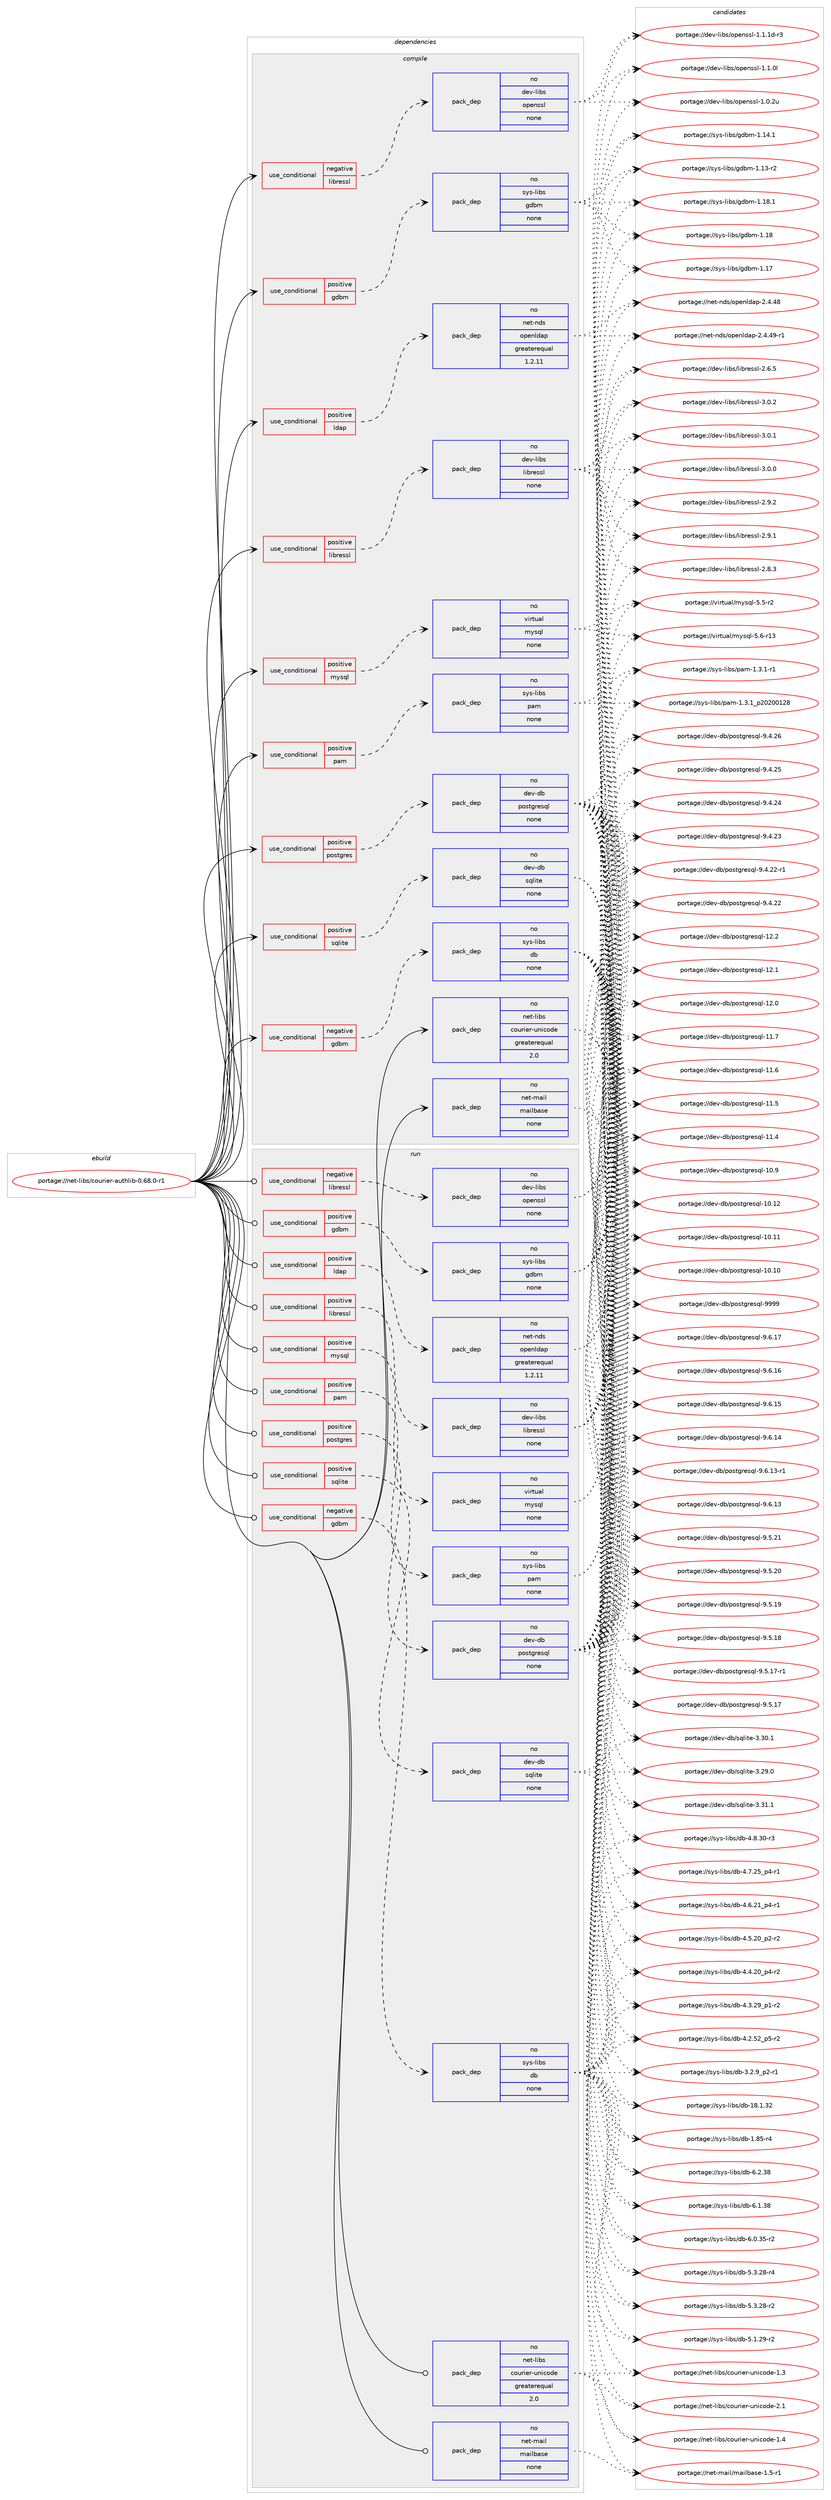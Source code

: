 digraph prolog {

# *************
# Graph options
# *************

newrank=true;
concentrate=true;
compound=true;
graph [rankdir=LR,fontname=Helvetica,fontsize=10,ranksep=1.5];#, ranksep=2.5, nodesep=0.2];
edge  [arrowhead=vee];
node  [fontname=Helvetica,fontsize=10];

# **********
# The ebuild
# **********

subgraph cluster_leftcol {
color=gray;
rank=same;
label=<<i>ebuild</i>>;
id [label="portage://net-libs/courier-authlib-0.68.0-r1", color=red, width=4, href="../net-libs/courier-authlib-0.68.0-r1.svg"];
}

# ****************
# The dependencies
# ****************

subgraph cluster_midcol {
color=gray;
label=<<i>dependencies</i>>;
subgraph cluster_compile {
fillcolor="#eeeeee";
style=filled;
label=<<i>compile</i>>;
subgraph cond11859 {
dependency59655 [label=<<TABLE BORDER="0" CELLBORDER="1" CELLSPACING="0" CELLPADDING="4"><TR><TD ROWSPAN="3" CELLPADDING="10">use_conditional</TD></TR><TR><TD>negative</TD></TR><TR><TD>gdbm</TD></TR></TABLE>>, shape=none, color=red];
subgraph pack46612 {
dependency59656 [label=<<TABLE BORDER="0" CELLBORDER="1" CELLSPACING="0" CELLPADDING="4" WIDTH="220"><TR><TD ROWSPAN="6" CELLPADDING="30">pack_dep</TD></TR><TR><TD WIDTH="110">no</TD></TR><TR><TD>sys-libs</TD></TR><TR><TD>db</TD></TR><TR><TD>none</TD></TR><TR><TD></TD></TR></TABLE>>, shape=none, color=blue];
}
dependency59655:e -> dependency59656:w [weight=20,style="dashed",arrowhead="vee"];
}
id:e -> dependency59655:w [weight=20,style="solid",arrowhead="vee"];
subgraph cond11860 {
dependency59657 [label=<<TABLE BORDER="0" CELLBORDER="1" CELLSPACING="0" CELLPADDING="4"><TR><TD ROWSPAN="3" CELLPADDING="10">use_conditional</TD></TR><TR><TD>negative</TD></TR><TR><TD>libressl</TD></TR></TABLE>>, shape=none, color=red];
subgraph pack46613 {
dependency59658 [label=<<TABLE BORDER="0" CELLBORDER="1" CELLSPACING="0" CELLPADDING="4" WIDTH="220"><TR><TD ROWSPAN="6" CELLPADDING="30">pack_dep</TD></TR><TR><TD WIDTH="110">no</TD></TR><TR><TD>dev-libs</TD></TR><TR><TD>openssl</TD></TR><TR><TD>none</TD></TR><TR><TD></TD></TR></TABLE>>, shape=none, color=blue];
}
dependency59657:e -> dependency59658:w [weight=20,style="dashed",arrowhead="vee"];
}
id:e -> dependency59657:w [weight=20,style="solid",arrowhead="vee"];
subgraph cond11861 {
dependency59659 [label=<<TABLE BORDER="0" CELLBORDER="1" CELLSPACING="0" CELLPADDING="4"><TR><TD ROWSPAN="3" CELLPADDING="10">use_conditional</TD></TR><TR><TD>positive</TD></TR><TR><TD>gdbm</TD></TR></TABLE>>, shape=none, color=red];
subgraph pack46614 {
dependency59660 [label=<<TABLE BORDER="0" CELLBORDER="1" CELLSPACING="0" CELLPADDING="4" WIDTH="220"><TR><TD ROWSPAN="6" CELLPADDING="30">pack_dep</TD></TR><TR><TD WIDTH="110">no</TD></TR><TR><TD>sys-libs</TD></TR><TR><TD>gdbm</TD></TR><TR><TD>none</TD></TR><TR><TD></TD></TR></TABLE>>, shape=none, color=blue];
}
dependency59659:e -> dependency59660:w [weight=20,style="dashed",arrowhead="vee"];
}
id:e -> dependency59659:w [weight=20,style="solid",arrowhead="vee"];
subgraph cond11862 {
dependency59661 [label=<<TABLE BORDER="0" CELLBORDER="1" CELLSPACING="0" CELLPADDING="4"><TR><TD ROWSPAN="3" CELLPADDING="10">use_conditional</TD></TR><TR><TD>positive</TD></TR><TR><TD>ldap</TD></TR></TABLE>>, shape=none, color=red];
subgraph pack46615 {
dependency59662 [label=<<TABLE BORDER="0" CELLBORDER="1" CELLSPACING="0" CELLPADDING="4" WIDTH="220"><TR><TD ROWSPAN="6" CELLPADDING="30">pack_dep</TD></TR><TR><TD WIDTH="110">no</TD></TR><TR><TD>net-nds</TD></TR><TR><TD>openldap</TD></TR><TR><TD>greaterequal</TD></TR><TR><TD>1.2.11</TD></TR></TABLE>>, shape=none, color=blue];
}
dependency59661:e -> dependency59662:w [weight=20,style="dashed",arrowhead="vee"];
}
id:e -> dependency59661:w [weight=20,style="solid",arrowhead="vee"];
subgraph cond11863 {
dependency59663 [label=<<TABLE BORDER="0" CELLBORDER="1" CELLSPACING="0" CELLPADDING="4"><TR><TD ROWSPAN="3" CELLPADDING="10">use_conditional</TD></TR><TR><TD>positive</TD></TR><TR><TD>libressl</TD></TR></TABLE>>, shape=none, color=red];
subgraph pack46616 {
dependency59664 [label=<<TABLE BORDER="0" CELLBORDER="1" CELLSPACING="0" CELLPADDING="4" WIDTH="220"><TR><TD ROWSPAN="6" CELLPADDING="30">pack_dep</TD></TR><TR><TD WIDTH="110">no</TD></TR><TR><TD>dev-libs</TD></TR><TR><TD>libressl</TD></TR><TR><TD>none</TD></TR><TR><TD></TD></TR></TABLE>>, shape=none, color=blue];
}
dependency59663:e -> dependency59664:w [weight=20,style="dashed",arrowhead="vee"];
}
id:e -> dependency59663:w [weight=20,style="solid",arrowhead="vee"];
subgraph cond11864 {
dependency59665 [label=<<TABLE BORDER="0" CELLBORDER="1" CELLSPACING="0" CELLPADDING="4"><TR><TD ROWSPAN="3" CELLPADDING="10">use_conditional</TD></TR><TR><TD>positive</TD></TR><TR><TD>mysql</TD></TR></TABLE>>, shape=none, color=red];
subgraph pack46617 {
dependency59666 [label=<<TABLE BORDER="0" CELLBORDER="1" CELLSPACING="0" CELLPADDING="4" WIDTH="220"><TR><TD ROWSPAN="6" CELLPADDING="30">pack_dep</TD></TR><TR><TD WIDTH="110">no</TD></TR><TR><TD>virtual</TD></TR><TR><TD>mysql</TD></TR><TR><TD>none</TD></TR><TR><TD></TD></TR></TABLE>>, shape=none, color=blue];
}
dependency59665:e -> dependency59666:w [weight=20,style="dashed",arrowhead="vee"];
}
id:e -> dependency59665:w [weight=20,style="solid",arrowhead="vee"];
subgraph cond11865 {
dependency59667 [label=<<TABLE BORDER="0" CELLBORDER="1" CELLSPACING="0" CELLPADDING="4"><TR><TD ROWSPAN="3" CELLPADDING="10">use_conditional</TD></TR><TR><TD>positive</TD></TR><TR><TD>pam</TD></TR></TABLE>>, shape=none, color=red];
subgraph pack46618 {
dependency59668 [label=<<TABLE BORDER="0" CELLBORDER="1" CELLSPACING="0" CELLPADDING="4" WIDTH="220"><TR><TD ROWSPAN="6" CELLPADDING="30">pack_dep</TD></TR><TR><TD WIDTH="110">no</TD></TR><TR><TD>sys-libs</TD></TR><TR><TD>pam</TD></TR><TR><TD>none</TD></TR><TR><TD></TD></TR></TABLE>>, shape=none, color=blue];
}
dependency59667:e -> dependency59668:w [weight=20,style="dashed",arrowhead="vee"];
}
id:e -> dependency59667:w [weight=20,style="solid",arrowhead="vee"];
subgraph cond11866 {
dependency59669 [label=<<TABLE BORDER="0" CELLBORDER="1" CELLSPACING="0" CELLPADDING="4"><TR><TD ROWSPAN="3" CELLPADDING="10">use_conditional</TD></TR><TR><TD>positive</TD></TR><TR><TD>postgres</TD></TR></TABLE>>, shape=none, color=red];
subgraph pack46619 {
dependency59670 [label=<<TABLE BORDER="0" CELLBORDER="1" CELLSPACING="0" CELLPADDING="4" WIDTH="220"><TR><TD ROWSPAN="6" CELLPADDING="30">pack_dep</TD></TR><TR><TD WIDTH="110">no</TD></TR><TR><TD>dev-db</TD></TR><TR><TD>postgresql</TD></TR><TR><TD>none</TD></TR><TR><TD></TD></TR></TABLE>>, shape=none, color=blue];
}
dependency59669:e -> dependency59670:w [weight=20,style="dashed",arrowhead="vee"];
}
id:e -> dependency59669:w [weight=20,style="solid",arrowhead="vee"];
subgraph cond11867 {
dependency59671 [label=<<TABLE BORDER="0" CELLBORDER="1" CELLSPACING="0" CELLPADDING="4"><TR><TD ROWSPAN="3" CELLPADDING="10">use_conditional</TD></TR><TR><TD>positive</TD></TR><TR><TD>sqlite</TD></TR></TABLE>>, shape=none, color=red];
subgraph pack46620 {
dependency59672 [label=<<TABLE BORDER="0" CELLBORDER="1" CELLSPACING="0" CELLPADDING="4" WIDTH="220"><TR><TD ROWSPAN="6" CELLPADDING="30">pack_dep</TD></TR><TR><TD WIDTH="110">no</TD></TR><TR><TD>dev-db</TD></TR><TR><TD>sqlite</TD></TR><TR><TD>none</TD></TR><TR><TD></TD></TR></TABLE>>, shape=none, color=blue];
}
dependency59671:e -> dependency59672:w [weight=20,style="dashed",arrowhead="vee"];
}
id:e -> dependency59671:w [weight=20,style="solid",arrowhead="vee"];
subgraph pack46621 {
dependency59673 [label=<<TABLE BORDER="0" CELLBORDER="1" CELLSPACING="0" CELLPADDING="4" WIDTH="220"><TR><TD ROWSPAN="6" CELLPADDING="30">pack_dep</TD></TR><TR><TD WIDTH="110">no</TD></TR><TR><TD>net-libs</TD></TR><TR><TD>courier-unicode</TD></TR><TR><TD>greaterequal</TD></TR><TR><TD>2.0</TD></TR></TABLE>>, shape=none, color=blue];
}
id:e -> dependency59673:w [weight=20,style="solid",arrowhead="vee"];
subgraph pack46622 {
dependency59674 [label=<<TABLE BORDER="0" CELLBORDER="1" CELLSPACING="0" CELLPADDING="4" WIDTH="220"><TR><TD ROWSPAN="6" CELLPADDING="30">pack_dep</TD></TR><TR><TD WIDTH="110">no</TD></TR><TR><TD>net-mail</TD></TR><TR><TD>mailbase</TD></TR><TR><TD>none</TD></TR><TR><TD></TD></TR></TABLE>>, shape=none, color=blue];
}
id:e -> dependency59674:w [weight=20,style="solid",arrowhead="vee"];
}
subgraph cluster_compileandrun {
fillcolor="#eeeeee";
style=filled;
label=<<i>compile and run</i>>;
}
subgraph cluster_run {
fillcolor="#eeeeee";
style=filled;
label=<<i>run</i>>;
subgraph cond11868 {
dependency59675 [label=<<TABLE BORDER="0" CELLBORDER="1" CELLSPACING="0" CELLPADDING="4"><TR><TD ROWSPAN="3" CELLPADDING="10">use_conditional</TD></TR><TR><TD>negative</TD></TR><TR><TD>gdbm</TD></TR></TABLE>>, shape=none, color=red];
subgraph pack46623 {
dependency59676 [label=<<TABLE BORDER="0" CELLBORDER="1" CELLSPACING="0" CELLPADDING="4" WIDTH="220"><TR><TD ROWSPAN="6" CELLPADDING="30">pack_dep</TD></TR><TR><TD WIDTH="110">no</TD></TR><TR><TD>sys-libs</TD></TR><TR><TD>db</TD></TR><TR><TD>none</TD></TR><TR><TD></TD></TR></TABLE>>, shape=none, color=blue];
}
dependency59675:e -> dependency59676:w [weight=20,style="dashed",arrowhead="vee"];
}
id:e -> dependency59675:w [weight=20,style="solid",arrowhead="odot"];
subgraph cond11869 {
dependency59677 [label=<<TABLE BORDER="0" CELLBORDER="1" CELLSPACING="0" CELLPADDING="4"><TR><TD ROWSPAN="3" CELLPADDING="10">use_conditional</TD></TR><TR><TD>negative</TD></TR><TR><TD>libressl</TD></TR></TABLE>>, shape=none, color=red];
subgraph pack46624 {
dependency59678 [label=<<TABLE BORDER="0" CELLBORDER="1" CELLSPACING="0" CELLPADDING="4" WIDTH="220"><TR><TD ROWSPAN="6" CELLPADDING="30">pack_dep</TD></TR><TR><TD WIDTH="110">no</TD></TR><TR><TD>dev-libs</TD></TR><TR><TD>openssl</TD></TR><TR><TD>none</TD></TR><TR><TD></TD></TR></TABLE>>, shape=none, color=blue];
}
dependency59677:e -> dependency59678:w [weight=20,style="dashed",arrowhead="vee"];
}
id:e -> dependency59677:w [weight=20,style="solid",arrowhead="odot"];
subgraph cond11870 {
dependency59679 [label=<<TABLE BORDER="0" CELLBORDER="1" CELLSPACING="0" CELLPADDING="4"><TR><TD ROWSPAN="3" CELLPADDING="10">use_conditional</TD></TR><TR><TD>positive</TD></TR><TR><TD>gdbm</TD></TR></TABLE>>, shape=none, color=red];
subgraph pack46625 {
dependency59680 [label=<<TABLE BORDER="0" CELLBORDER="1" CELLSPACING="0" CELLPADDING="4" WIDTH="220"><TR><TD ROWSPAN="6" CELLPADDING="30">pack_dep</TD></TR><TR><TD WIDTH="110">no</TD></TR><TR><TD>sys-libs</TD></TR><TR><TD>gdbm</TD></TR><TR><TD>none</TD></TR><TR><TD></TD></TR></TABLE>>, shape=none, color=blue];
}
dependency59679:e -> dependency59680:w [weight=20,style="dashed",arrowhead="vee"];
}
id:e -> dependency59679:w [weight=20,style="solid",arrowhead="odot"];
subgraph cond11871 {
dependency59681 [label=<<TABLE BORDER="0" CELLBORDER="1" CELLSPACING="0" CELLPADDING="4"><TR><TD ROWSPAN="3" CELLPADDING="10">use_conditional</TD></TR><TR><TD>positive</TD></TR><TR><TD>ldap</TD></TR></TABLE>>, shape=none, color=red];
subgraph pack46626 {
dependency59682 [label=<<TABLE BORDER="0" CELLBORDER="1" CELLSPACING="0" CELLPADDING="4" WIDTH="220"><TR><TD ROWSPAN="6" CELLPADDING="30">pack_dep</TD></TR><TR><TD WIDTH="110">no</TD></TR><TR><TD>net-nds</TD></TR><TR><TD>openldap</TD></TR><TR><TD>greaterequal</TD></TR><TR><TD>1.2.11</TD></TR></TABLE>>, shape=none, color=blue];
}
dependency59681:e -> dependency59682:w [weight=20,style="dashed",arrowhead="vee"];
}
id:e -> dependency59681:w [weight=20,style="solid",arrowhead="odot"];
subgraph cond11872 {
dependency59683 [label=<<TABLE BORDER="0" CELLBORDER="1" CELLSPACING="0" CELLPADDING="4"><TR><TD ROWSPAN="3" CELLPADDING="10">use_conditional</TD></TR><TR><TD>positive</TD></TR><TR><TD>libressl</TD></TR></TABLE>>, shape=none, color=red];
subgraph pack46627 {
dependency59684 [label=<<TABLE BORDER="0" CELLBORDER="1" CELLSPACING="0" CELLPADDING="4" WIDTH="220"><TR><TD ROWSPAN="6" CELLPADDING="30">pack_dep</TD></TR><TR><TD WIDTH="110">no</TD></TR><TR><TD>dev-libs</TD></TR><TR><TD>libressl</TD></TR><TR><TD>none</TD></TR><TR><TD></TD></TR></TABLE>>, shape=none, color=blue];
}
dependency59683:e -> dependency59684:w [weight=20,style="dashed",arrowhead="vee"];
}
id:e -> dependency59683:w [weight=20,style="solid",arrowhead="odot"];
subgraph cond11873 {
dependency59685 [label=<<TABLE BORDER="0" CELLBORDER="1" CELLSPACING="0" CELLPADDING="4"><TR><TD ROWSPAN="3" CELLPADDING="10">use_conditional</TD></TR><TR><TD>positive</TD></TR><TR><TD>mysql</TD></TR></TABLE>>, shape=none, color=red];
subgraph pack46628 {
dependency59686 [label=<<TABLE BORDER="0" CELLBORDER="1" CELLSPACING="0" CELLPADDING="4" WIDTH="220"><TR><TD ROWSPAN="6" CELLPADDING="30">pack_dep</TD></TR><TR><TD WIDTH="110">no</TD></TR><TR><TD>virtual</TD></TR><TR><TD>mysql</TD></TR><TR><TD>none</TD></TR><TR><TD></TD></TR></TABLE>>, shape=none, color=blue];
}
dependency59685:e -> dependency59686:w [weight=20,style="dashed",arrowhead="vee"];
}
id:e -> dependency59685:w [weight=20,style="solid",arrowhead="odot"];
subgraph cond11874 {
dependency59687 [label=<<TABLE BORDER="0" CELLBORDER="1" CELLSPACING="0" CELLPADDING="4"><TR><TD ROWSPAN="3" CELLPADDING="10">use_conditional</TD></TR><TR><TD>positive</TD></TR><TR><TD>pam</TD></TR></TABLE>>, shape=none, color=red];
subgraph pack46629 {
dependency59688 [label=<<TABLE BORDER="0" CELLBORDER="1" CELLSPACING="0" CELLPADDING="4" WIDTH="220"><TR><TD ROWSPAN="6" CELLPADDING="30">pack_dep</TD></TR><TR><TD WIDTH="110">no</TD></TR><TR><TD>sys-libs</TD></TR><TR><TD>pam</TD></TR><TR><TD>none</TD></TR><TR><TD></TD></TR></TABLE>>, shape=none, color=blue];
}
dependency59687:e -> dependency59688:w [weight=20,style="dashed",arrowhead="vee"];
}
id:e -> dependency59687:w [weight=20,style="solid",arrowhead="odot"];
subgraph cond11875 {
dependency59689 [label=<<TABLE BORDER="0" CELLBORDER="1" CELLSPACING="0" CELLPADDING="4"><TR><TD ROWSPAN="3" CELLPADDING="10">use_conditional</TD></TR><TR><TD>positive</TD></TR><TR><TD>postgres</TD></TR></TABLE>>, shape=none, color=red];
subgraph pack46630 {
dependency59690 [label=<<TABLE BORDER="0" CELLBORDER="1" CELLSPACING="0" CELLPADDING="4" WIDTH="220"><TR><TD ROWSPAN="6" CELLPADDING="30">pack_dep</TD></TR><TR><TD WIDTH="110">no</TD></TR><TR><TD>dev-db</TD></TR><TR><TD>postgresql</TD></TR><TR><TD>none</TD></TR><TR><TD></TD></TR></TABLE>>, shape=none, color=blue];
}
dependency59689:e -> dependency59690:w [weight=20,style="dashed",arrowhead="vee"];
}
id:e -> dependency59689:w [weight=20,style="solid",arrowhead="odot"];
subgraph cond11876 {
dependency59691 [label=<<TABLE BORDER="0" CELLBORDER="1" CELLSPACING="0" CELLPADDING="4"><TR><TD ROWSPAN="3" CELLPADDING="10">use_conditional</TD></TR><TR><TD>positive</TD></TR><TR><TD>sqlite</TD></TR></TABLE>>, shape=none, color=red];
subgraph pack46631 {
dependency59692 [label=<<TABLE BORDER="0" CELLBORDER="1" CELLSPACING="0" CELLPADDING="4" WIDTH="220"><TR><TD ROWSPAN="6" CELLPADDING="30">pack_dep</TD></TR><TR><TD WIDTH="110">no</TD></TR><TR><TD>dev-db</TD></TR><TR><TD>sqlite</TD></TR><TR><TD>none</TD></TR><TR><TD></TD></TR></TABLE>>, shape=none, color=blue];
}
dependency59691:e -> dependency59692:w [weight=20,style="dashed",arrowhead="vee"];
}
id:e -> dependency59691:w [weight=20,style="solid",arrowhead="odot"];
subgraph pack46632 {
dependency59693 [label=<<TABLE BORDER="0" CELLBORDER="1" CELLSPACING="0" CELLPADDING="4" WIDTH="220"><TR><TD ROWSPAN="6" CELLPADDING="30">pack_dep</TD></TR><TR><TD WIDTH="110">no</TD></TR><TR><TD>net-libs</TD></TR><TR><TD>courier-unicode</TD></TR><TR><TD>greaterequal</TD></TR><TR><TD>2.0</TD></TR></TABLE>>, shape=none, color=blue];
}
id:e -> dependency59693:w [weight=20,style="solid",arrowhead="odot"];
subgraph pack46633 {
dependency59694 [label=<<TABLE BORDER="0" CELLBORDER="1" CELLSPACING="0" CELLPADDING="4" WIDTH="220"><TR><TD ROWSPAN="6" CELLPADDING="30">pack_dep</TD></TR><TR><TD WIDTH="110">no</TD></TR><TR><TD>net-mail</TD></TR><TR><TD>mailbase</TD></TR><TR><TD>none</TD></TR><TR><TD></TD></TR></TABLE>>, shape=none, color=blue];
}
id:e -> dependency59694:w [weight=20,style="solid",arrowhead="odot"];
}
}

# **************
# The candidates
# **************

subgraph cluster_choices {
rank=same;
color=gray;
label=<<i>candidates</i>>;

subgraph choice46612 {
color=black;
nodesep=1;
choice1151211154510810598115471009845544650465156 [label="portage://sys-libs/db-6.2.38", color=red, width=4,href="../sys-libs/db-6.2.38.svg"];
choice1151211154510810598115471009845544649465156 [label="portage://sys-libs/db-6.1.38", color=red, width=4,href="../sys-libs/db-6.1.38.svg"];
choice11512111545108105981154710098455446484651534511450 [label="portage://sys-libs/db-6.0.35-r2", color=red, width=4,href="../sys-libs/db-6.0.35-r2.svg"];
choice11512111545108105981154710098455346514650564511452 [label="portage://sys-libs/db-5.3.28-r4", color=red, width=4,href="../sys-libs/db-5.3.28-r4.svg"];
choice11512111545108105981154710098455346514650564511450 [label="portage://sys-libs/db-5.3.28-r2", color=red, width=4,href="../sys-libs/db-5.3.28-r2.svg"];
choice11512111545108105981154710098455346494650574511450 [label="portage://sys-libs/db-5.1.29-r2", color=red, width=4,href="../sys-libs/db-5.1.29-r2.svg"];
choice11512111545108105981154710098455246564651484511451 [label="portage://sys-libs/db-4.8.30-r3", color=red, width=4,href="../sys-libs/db-4.8.30-r3.svg"];
choice115121115451081059811547100984552465546505395112524511449 [label="portage://sys-libs/db-4.7.25_p4-r1", color=red, width=4,href="../sys-libs/db-4.7.25_p4-r1.svg"];
choice115121115451081059811547100984552465446504995112524511449 [label="portage://sys-libs/db-4.6.21_p4-r1", color=red, width=4,href="../sys-libs/db-4.6.21_p4-r1.svg"];
choice115121115451081059811547100984552465346504895112504511450 [label="portage://sys-libs/db-4.5.20_p2-r2", color=red, width=4,href="../sys-libs/db-4.5.20_p2-r2.svg"];
choice115121115451081059811547100984552465246504895112524511450 [label="portage://sys-libs/db-4.4.20_p4-r2", color=red, width=4,href="../sys-libs/db-4.4.20_p4-r2.svg"];
choice115121115451081059811547100984552465146505795112494511450 [label="portage://sys-libs/db-4.3.29_p1-r2", color=red, width=4,href="../sys-libs/db-4.3.29_p1-r2.svg"];
choice115121115451081059811547100984552465046535095112534511450 [label="portage://sys-libs/db-4.2.52_p5-r2", color=red, width=4,href="../sys-libs/db-4.2.52_p5-r2.svg"];
choice1151211154510810598115471009845514650465795112504511449 [label="portage://sys-libs/db-3.2.9_p2-r1", color=red, width=4,href="../sys-libs/db-3.2.9_p2-r1.svg"];
choice115121115451081059811547100984549564649465150 [label="portage://sys-libs/db-18.1.32", color=red, width=4,href="../sys-libs/db-18.1.32.svg"];
choice1151211154510810598115471009845494656534511452 [label="portage://sys-libs/db-1.85-r4", color=red, width=4,href="../sys-libs/db-1.85-r4.svg"];
dependency59656:e -> choice1151211154510810598115471009845544650465156:w [style=dotted,weight="100"];
dependency59656:e -> choice1151211154510810598115471009845544649465156:w [style=dotted,weight="100"];
dependency59656:e -> choice11512111545108105981154710098455446484651534511450:w [style=dotted,weight="100"];
dependency59656:e -> choice11512111545108105981154710098455346514650564511452:w [style=dotted,weight="100"];
dependency59656:e -> choice11512111545108105981154710098455346514650564511450:w [style=dotted,weight="100"];
dependency59656:e -> choice11512111545108105981154710098455346494650574511450:w [style=dotted,weight="100"];
dependency59656:e -> choice11512111545108105981154710098455246564651484511451:w [style=dotted,weight="100"];
dependency59656:e -> choice115121115451081059811547100984552465546505395112524511449:w [style=dotted,weight="100"];
dependency59656:e -> choice115121115451081059811547100984552465446504995112524511449:w [style=dotted,weight="100"];
dependency59656:e -> choice115121115451081059811547100984552465346504895112504511450:w [style=dotted,weight="100"];
dependency59656:e -> choice115121115451081059811547100984552465246504895112524511450:w [style=dotted,weight="100"];
dependency59656:e -> choice115121115451081059811547100984552465146505795112494511450:w [style=dotted,weight="100"];
dependency59656:e -> choice115121115451081059811547100984552465046535095112534511450:w [style=dotted,weight="100"];
dependency59656:e -> choice1151211154510810598115471009845514650465795112504511449:w [style=dotted,weight="100"];
dependency59656:e -> choice115121115451081059811547100984549564649465150:w [style=dotted,weight="100"];
dependency59656:e -> choice1151211154510810598115471009845494656534511452:w [style=dotted,weight="100"];
}
subgraph choice46613 {
color=black;
nodesep=1;
choice1001011184510810598115471111121011101151151084549464946491004511451 [label="portage://dev-libs/openssl-1.1.1d-r3", color=red, width=4,href="../dev-libs/openssl-1.1.1d-r3.svg"];
choice100101118451081059811547111112101110115115108454946494648108 [label="portage://dev-libs/openssl-1.1.0l", color=red, width=4,href="../dev-libs/openssl-1.1.0l.svg"];
choice100101118451081059811547111112101110115115108454946484650117 [label="portage://dev-libs/openssl-1.0.2u", color=red, width=4,href="../dev-libs/openssl-1.0.2u.svg"];
dependency59658:e -> choice1001011184510810598115471111121011101151151084549464946491004511451:w [style=dotted,weight="100"];
dependency59658:e -> choice100101118451081059811547111112101110115115108454946494648108:w [style=dotted,weight="100"];
dependency59658:e -> choice100101118451081059811547111112101110115115108454946484650117:w [style=dotted,weight="100"];
}
subgraph choice46614 {
color=black;
nodesep=1;
choice1151211154510810598115471031009810945494649564649 [label="portage://sys-libs/gdbm-1.18.1", color=red, width=4,href="../sys-libs/gdbm-1.18.1.svg"];
choice115121115451081059811547103100981094549464956 [label="portage://sys-libs/gdbm-1.18", color=red, width=4,href="../sys-libs/gdbm-1.18.svg"];
choice115121115451081059811547103100981094549464955 [label="portage://sys-libs/gdbm-1.17", color=red, width=4,href="../sys-libs/gdbm-1.17.svg"];
choice1151211154510810598115471031009810945494649524649 [label="portage://sys-libs/gdbm-1.14.1", color=red, width=4,href="../sys-libs/gdbm-1.14.1.svg"];
choice1151211154510810598115471031009810945494649514511450 [label="portage://sys-libs/gdbm-1.13-r2", color=red, width=4,href="../sys-libs/gdbm-1.13-r2.svg"];
dependency59660:e -> choice1151211154510810598115471031009810945494649564649:w [style=dotted,weight="100"];
dependency59660:e -> choice115121115451081059811547103100981094549464956:w [style=dotted,weight="100"];
dependency59660:e -> choice115121115451081059811547103100981094549464955:w [style=dotted,weight="100"];
dependency59660:e -> choice1151211154510810598115471031009810945494649524649:w [style=dotted,weight="100"];
dependency59660:e -> choice1151211154510810598115471031009810945494649514511450:w [style=dotted,weight="100"];
}
subgraph choice46615 {
color=black;
nodesep=1;
choice110101116451101001154711111210111010810097112455046524652574511449 [label="portage://net-nds/openldap-2.4.49-r1", color=red, width=4,href="../net-nds/openldap-2.4.49-r1.svg"];
choice11010111645110100115471111121011101081009711245504652465256 [label="portage://net-nds/openldap-2.4.48", color=red, width=4,href="../net-nds/openldap-2.4.48.svg"];
dependency59662:e -> choice110101116451101001154711111210111010810097112455046524652574511449:w [style=dotted,weight="100"];
dependency59662:e -> choice11010111645110100115471111121011101081009711245504652465256:w [style=dotted,weight="100"];
}
subgraph choice46616 {
color=black;
nodesep=1;
choice10010111845108105981154710810598114101115115108455146484650 [label="portage://dev-libs/libressl-3.0.2", color=red, width=4,href="../dev-libs/libressl-3.0.2.svg"];
choice10010111845108105981154710810598114101115115108455146484649 [label="portage://dev-libs/libressl-3.0.1", color=red, width=4,href="../dev-libs/libressl-3.0.1.svg"];
choice10010111845108105981154710810598114101115115108455146484648 [label="portage://dev-libs/libressl-3.0.0", color=red, width=4,href="../dev-libs/libressl-3.0.0.svg"];
choice10010111845108105981154710810598114101115115108455046574650 [label="portage://dev-libs/libressl-2.9.2", color=red, width=4,href="../dev-libs/libressl-2.9.2.svg"];
choice10010111845108105981154710810598114101115115108455046574649 [label="portage://dev-libs/libressl-2.9.1", color=red, width=4,href="../dev-libs/libressl-2.9.1.svg"];
choice10010111845108105981154710810598114101115115108455046564651 [label="portage://dev-libs/libressl-2.8.3", color=red, width=4,href="../dev-libs/libressl-2.8.3.svg"];
choice10010111845108105981154710810598114101115115108455046544653 [label="portage://dev-libs/libressl-2.6.5", color=red, width=4,href="../dev-libs/libressl-2.6.5.svg"];
dependency59664:e -> choice10010111845108105981154710810598114101115115108455146484650:w [style=dotted,weight="100"];
dependency59664:e -> choice10010111845108105981154710810598114101115115108455146484649:w [style=dotted,weight="100"];
dependency59664:e -> choice10010111845108105981154710810598114101115115108455146484648:w [style=dotted,weight="100"];
dependency59664:e -> choice10010111845108105981154710810598114101115115108455046574650:w [style=dotted,weight="100"];
dependency59664:e -> choice10010111845108105981154710810598114101115115108455046574649:w [style=dotted,weight="100"];
dependency59664:e -> choice10010111845108105981154710810598114101115115108455046564651:w [style=dotted,weight="100"];
dependency59664:e -> choice10010111845108105981154710810598114101115115108455046544653:w [style=dotted,weight="100"];
}
subgraph choice46617 {
color=black;
nodesep=1;
choice118105114116117971084710912111511310845534654451144951 [label="portage://virtual/mysql-5.6-r13", color=red, width=4,href="../virtual/mysql-5.6-r13.svg"];
choice1181051141161179710847109121115113108455346534511450 [label="portage://virtual/mysql-5.5-r2", color=red, width=4,href="../virtual/mysql-5.5-r2.svg"];
dependency59666:e -> choice118105114116117971084710912111511310845534654451144951:w [style=dotted,weight="100"];
dependency59666:e -> choice1181051141161179710847109121115113108455346534511450:w [style=dotted,weight="100"];
}
subgraph choice46618 {
color=black;
nodesep=1;
choice11512111545108105981154711297109454946514649951125048504848495056 [label="portage://sys-libs/pam-1.3.1_p20200128", color=red, width=4,href="../sys-libs/pam-1.3.1_p20200128.svg"];
choice115121115451081059811547112971094549465146494511449 [label="portage://sys-libs/pam-1.3.1-r1", color=red, width=4,href="../sys-libs/pam-1.3.1-r1.svg"];
dependency59668:e -> choice11512111545108105981154711297109454946514649951125048504848495056:w [style=dotted,weight="100"];
dependency59668:e -> choice115121115451081059811547112971094549465146494511449:w [style=dotted,weight="100"];
}
subgraph choice46619 {
color=black;
nodesep=1;
choice1001011184510098471121111151161031141011151131084557575757 [label="portage://dev-db/postgresql-9999", color=red, width=4,href="../dev-db/postgresql-9999.svg"];
choice10010111845100984711211111511610311410111511310845574654464955 [label="portage://dev-db/postgresql-9.6.17", color=red, width=4,href="../dev-db/postgresql-9.6.17.svg"];
choice10010111845100984711211111511610311410111511310845574654464954 [label="portage://dev-db/postgresql-9.6.16", color=red, width=4,href="../dev-db/postgresql-9.6.16.svg"];
choice10010111845100984711211111511610311410111511310845574654464953 [label="portage://dev-db/postgresql-9.6.15", color=red, width=4,href="../dev-db/postgresql-9.6.15.svg"];
choice10010111845100984711211111511610311410111511310845574654464952 [label="portage://dev-db/postgresql-9.6.14", color=red, width=4,href="../dev-db/postgresql-9.6.14.svg"];
choice100101118451009847112111115116103114101115113108455746544649514511449 [label="portage://dev-db/postgresql-9.6.13-r1", color=red, width=4,href="../dev-db/postgresql-9.6.13-r1.svg"];
choice10010111845100984711211111511610311410111511310845574654464951 [label="portage://dev-db/postgresql-9.6.13", color=red, width=4,href="../dev-db/postgresql-9.6.13.svg"];
choice10010111845100984711211111511610311410111511310845574653465049 [label="portage://dev-db/postgresql-9.5.21", color=red, width=4,href="../dev-db/postgresql-9.5.21.svg"];
choice10010111845100984711211111511610311410111511310845574653465048 [label="portage://dev-db/postgresql-9.5.20", color=red, width=4,href="../dev-db/postgresql-9.5.20.svg"];
choice10010111845100984711211111511610311410111511310845574653464957 [label="portage://dev-db/postgresql-9.5.19", color=red, width=4,href="../dev-db/postgresql-9.5.19.svg"];
choice10010111845100984711211111511610311410111511310845574653464956 [label="portage://dev-db/postgresql-9.5.18", color=red, width=4,href="../dev-db/postgresql-9.5.18.svg"];
choice100101118451009847112111115116103114101115113108455746534649554511449 [label="portage://dev-db/postgresql-9.5.17-r1", color=red, width=4,href="../dev-db/postgresql-9.5.17-r1.svg"];
choice10010111845100984711211111511610311410111511310845574653464955 [label="portage://dev-db/postgresql-9.5.17", color=red, width=4,href="../dev-db/postgresql-9.5.17.svg"];
choice10010111845100984711211111511610311410111511310845574652465054 [label="portage://dev-db/postgresql-9.4.26", color=red, width=4,href="../dev-db/postgresql-9.4.26.svg"];
choice10010111845100984711211111511610311410111511310845574652465053 [label="portage://dev-db/postgresql-9.4.25", color=red, width=4,href="../dev-db/postgresql-9.4.25.svg"];
choice10010111845100984711211111511610311410111511310845574652465052 [label="portage://dev-db/postgresql-9.4.24", color=red, width=4,href="../dev-db/postgresql-9.4.24.svg"];
choice10010111845100984711211111511610311410111511310845574652465051 [label="portage://dev-db/postgresql-9.4.23", color=red, width=4,href="../dev-db/postgresql-9.4.23.svg"];
choice100101118451009847112111115116103114101115113108455746524650504511449 [label="portage://dev-db/postgresql-9.4.22-r1", color=red, width=4,href="../dev-db/postgresql-9.4.22-r1.svg"];
choice10010111845100984711211111511610311410111511310845574652465050 [label="portage://dev-db/postgresql-9.4.22", color=red, width=4,href="../dev-db/postgresql-9.4.22.svg"];
choice1001011184510098471121111151161031141011151131084549504650 [label="portage://dev-db/postgresql-12.2", color=red, width=4,href="../dev-db/postgresql-12.2.svg"];
choice1001011184510098471121111151161031141011151131084549504649 [label="portage://dev-db/postgresql-12.1", color=red, width=4,href="../dev-db/postgresql-12.1.svg"];
choice1001011184510098471121111151161031141011151131084549504648 [label="portage://dev-db/postgresql-12.0", color=red, width=4,href="../dev-db/postgresql-12.0.svg"];
choice1001011184510098471121111151161031141011151131084549494655 [label="portage://dev-db/postgresql-11.7", color=red, width=4,href="../dev-db/postgresql-11.7.svg"];
choice1001011184510098471121111151161031141011151131084549494654 [label="portage://dev-db/postgresql-11.6", color=red, width=4,href="../dev-db/postgresql-11.6.svg"];
choice1001011184510098471121111151161031141011151131084549494653 [label="portage://dev-db/postgresql-11.5", color=red, width=4,href="../dev-db/postgresql-11.5.svg"];
choice1001011184510098471121111151161031141011151131084549494652 [label="portage://dev-db/postgresql-11.4", color=red, width=4,href="../dev-db/postgresql-11.4.svg"];
choice1001011184510098471121111151161031141011151131084549484657 [label="portage://dev-db/postgresql-10.9", color=red, width=4,href="../dev-db/postgresql-10.9.svg"];
choice100101118451009847112111115116103114101115113108454948464950 [label="portage://dev-db/postgresql-10.12", color=red, width=4,href="../dev-db/postgresql-10.12.svg"];
choice100101118451009847112111115116103114101115113108454948464949 [label="portage://dev-db/postgresql-10.11", color=red, width=4,href="../dev-db/postgresql-10.11.svg"];
choice100101118451009847112111115116103114101115113108454948464948 [label="portage://dev-db/postgresql-10.10", color=red, width=4,href="../dev-db/postgresql-10.10.svg"];
dependency59670:e -> choice1001011184510098471121111151161031141011151131084557575757:w [style=dotted,weight="100"];
dependency59670:e -> choice10010111845100984711211111511610311410111511310845574654464955:w [style=dotted,weight="100"];
dependency59670:e -> choice10010111845100984711211111511610311410111511310845574654464954:w [style=dotted,weight="100"];
dependency59670:e -> choice10010111845100984711211111511610311410111511310845574654464953:w [style=dotted,weight="100"];
dependency59670:e -> choice10010111845100984711211111511610311410111511310845574654464952:w [style=dotted,weight="100"];
dependency59670:e -> choice100101118451009847112111115116103114101115113108455746544649514511449:w [style=dotted,weight="100"];
dependency59670:e -> choice10010111845100984711211111511610311410111511310845574654464951:w [style=dotted,weight="100"];
dependency59670:e -> choice10010111845100984711211111511610311410111511310845574653465049:w [style=dotted,weight="100"];
dependency59670:e -> choice10010111845100984711211111511610311410111511310845574653465048:w [style=dotted,weight="100"];
dependency59670:e -> choice10010111845100984711211111511610311410111511310845574653464957:w [style=dotted,weight="100"];
dependency59670:e -> choice10010111845100984711211111511610311410111511310845574653464956:w [style=dotted,weight="100"];
dependency59670:e -> choice100101118451009847112111115116103114101115113108455746534649554511449:w [style=dotted,weight="100"];
dependency59670:e -> choice10010111845100984711211111511610311410111511310845574653464955:w [style=dotted,weight="100"];
dependency59670:e -> choice10010111845100984711211111511610311410111511310845574652465054:w [style=dotted,weight="100"];
dependency59670:e -> choice10010111845100984711211111511610311410111511310845574652465053:w [style=dotted,weight="100"];
dependency59670:e -> choice10010111845100984711211111511610311410111511310845574652465052:w [style=dotted,weight="100"];
dependency59670:e -> choice10010111845100984711211111511610311410111511310845574652465051:w [style=dotted,weight="100"];
dependency59670:e -> choice100101118451009847112111115116103114101115113108455746524650504511449:w [style=dotted,weight="100"];
dependency59670:e -> choice10010111845100984711211111511610311410111511310845574652465050:w [style=dotted,weight="100"];
dependency59670:e -> choice1001011184510098471121111151161031141011151131084549504650:w [style=dotted,weight="100"];
dependency59670:e -> choice1001011184510098471121111151161031141011151131084549504649:w [style=dotted,weight="100"];
dependency59670:e -> choice1001011184510098471121111151161031141011151131084549504648:w [style=dotted,weight="100"];
dependency59670:e -> choice1001011184510098471121111151161031141011151131084549494655:w [style=dotted,weight="100"];
dependency59670:e -> choice1001011184510098471121111151161031141011151131084549494654:w [style=dotted,weight="100"];
dependency59670:e -> choice1001011184510098471121111151161031141011151131084549494653:w [style=dotted,weight="100"];
dependency59670:e -> choice1001011184510098471121111151161031141011151131084549494652:w [style=dotted,weight="100"];
dependency59670:e -> choice1001011184510098471121111151161031141011151131084549484657:w [style=dotted,weight="100"];
dependency59670:e -> choice100101118451009847112111115116103114101115113108454948464950:w [style=dotted,weight="100"];
dependency59670:e -> choice100101118451009847112111115116103114101115113108454948464949:w [style=dotted,weight="100"];
dependency59670:e -> choice100101118451009847112111115116103114101115113108454948464948:w [style=dotted,weight="100"];
}
subgraph choice46620 {
color=black;
nodesep=1;
choice10010111845100984711511310810511610145514651494649 [label="portage://dev-db/sqlite-3.31.1", color=red, width=4,href="../dev-db/sqlite-3.31.1.svg"];
choice10010111845100984711511310810511610145514651484649 [label="portage://dev-db/sqlite-3.30.1", color=red, width=4,href="../dev-db/sqlite-3.30.1.svg"];
choice10010111845100984711511310810511610145514650574648 [label="portage://dev-db/sqlite-3.29.0", color=red, width=4,href="../dev-db/sqlite-3.29.0.svg"];
dependency59672:e -> choice10010111845100984711511310810511610145514651494649:w [style=dotted,weight="100"];
dependency59672:e -> choice10010111845100984711511310810511610145514651484649:w [style=dotted,weight="100"];
dependency59672:e -> choice10010111845100984711511310810511610145514650574648:w [style=dotted,weight="100"];
}
subgraph choice46621 {
color=black;
nodesep=1;
choice11010111645108105981154799111117114105101114451171101059911110010145504649 [label="portage://net-libs/courier-unicode-2.1", color=red, width=4,href="../net-libs/courier-unicode-2.1.svg"];
choice11010111645108105981154799111117114105101114451171101059911110010145494652 [label="portage://net-libs/courier-unicode-1.4", color=red, width=4,href="../net-libs/courier-unicode-1.4.svg"];
choice11010111645108105981154799111117114105101114451171101059911110010145494651 [label="portage://net-libs/courier-unicode-1.3", color=red, width=4,href="../net-libs/courier-unicode-1.3.svg"];
dependency59673:e -> choice11010111645108105981154799111117114105101114451171101059911110010145504649:w [style=dotted,weight="100"];
dependency59673:e -> choice11010111645108105981154799111117114105101114451171101059911110010145494652:w [style=dotted,weight="100"];
dependency59673:e -> choice11010111645108105981154799111117114105101114451171101059911110010145494651:w [style=dotted,weight="100"];
}
subgraph choice46622 {
color=black;
nodesep=1;
choice110101116451099710510847109971051089897115101454946534511449 [label="portage://net-mail/mailbase-1.5-r1", color=red, width=4,href="../net-mail/mailbase-1.5-r1.svg"];
dependency59674:e -> choice110101116451099710510847109971051089897115101454946534511449:w [style=dotted,weight="100"];
}
subgraph choice46623 {
color=black;
nodesep=1;
choice1151211154510810598115471009845544650465156 [label="portage://sys-libs/db-6.2.38", color=red, width=4,href="../sys-libs/db-6.2.38.svg"];
choice1151211154510810598115471009845544649465156 [label="portage://sys-libs/db-6.1.38", color=red, width=4,href="../sys-libs/db-6.1.38.svg"];
choice11512111545108105981154710098455446484651534511450 [label="portage://sys-libs/db-6.0.35-r2", color=red, width=4,href="../sys-libs/db-6.0.35-r2.svg"];
choice11512111545108105981154710098455346514650564511452 [label="portage://sys-libs/db-5.3.28-r4", color=red, width=4,href="../sys-libs/db-5.3.28-r4.svg"];
choice11512111545108105981154710098455346514650564511450 [label="portage://sys-libs/db-5.3.28-r2", color=red, width=4,href="../sys-libs/db-5.3.28-r2.svg"];
choice11512111545108105981154710098455346494650574511450 [label="portage://sys-libs/db-5.1.29-r2", color=red, width=4,href="../sys-libs/db-5.1.29-r2.svg"];
choice11512111545108105981154710098455246564651484511451 [label="portage://sys-libs/db-4.8.30-r3", color=red, width=4,href="../sys-libs/db-4.8.30-r3.svg"];
choice115121115451081059811547100984552465546505395112524511449 [label="portage://sys-libs/db-4.7.25_p4-r1", color=red, width=4,href="../sys-libs/db-4.7.25_p4-r1.svg"];
choice115121115451081059811547100984552465446504995112524511449 [label="portage://sys-libs/db-4.6.21_p4-r1", color=red, width=4,href="../sys-libs/db-4.6.21_p4-r1.svg"];
choice115121115451081059811547100984552465346504895112504511450 [label="portage://sys-libs/db-4.5.20_p2-r2", color=red, width=4,href="../sys-libs/db-4.5.20_p2-r2.svg"];
choice115121115451081059811547100984552465246504895112524511450 [label="portage://sys-libs/db-4.4.20_p4-r2", color=red, width=4,href="../sys-libs/db-4.4.20_p4-r2.svg"];
choice115121115451081059811547100984552465146505795112494511450 [label="portage://sys-libs/db-4.3.29_p1-r2", color=red, width=4,href="../sys-libs/db-4.3.29_p1-r2.svg"];
choice115121115451081059811547100984552465046535095112534511450 [label="portage://sys-libs/db-4.2.52_p5-r2", color=red, width=4,href="../sys-libs/db-4.2.52_p5-r2.svg"];
choice1151211154510810598115471009845514650465795112504511449 [label="portage://sys-libs/db-3.2.9_p2-r1", color=red, width=4,href="../sys-libs/db-3.2.9_p2-r1.svg"];
choice115121115451081059811547100984549564649465150 [label="portage://sys-libs/db-18.1.32", color=red, width=4,href="../sys-libs/db-18.1.32.svg"];
choice1151211154510810598115471009845494656534511452 [label="portage://sys-libs/db-1.85-r4", color=red, width=4,href="../sys-libs/db-1.85-r4.svg"];
dependency59676:e -> choice1151211154510810598115471009845544650465156:w [style=dotted,weight="100"];
dependency59676:e -> choice1151211154510810598115471009845544649465156:w [style=dotted,weight="100"];
dependency59676:e -> choice11512111545108105981154710098455446484651534511450:w [style=dotted,weight="100"];
dependency59676:e -> choice11512111545108105981154710098455346514650564511452:w [style=dotted,weight="100"];
dependency59676:e -> choice11512111545108105981154710098455346514650564511450:w [style=dotted,weight="100"];
dependency59676:e -> choice11512111545108105981154710098455346494650574511450:w [style=dotted,weight="100"];
dependency59676:e -> choice11512111545108105981154710098455246564651484511451:w [style=dotted,weight="100"];
dependency59676:e -> choice115121115451081059811547100984552465546505395112524511449:w [style=dotted,weight="100"];
dependency59676:e -> choice115121115451081059811547100984552465446504995112524511449:w [style=dotted,weight="100"];
dependency59676:e -> choice115121115451081059811547100984552465346504895112504511450:w [style=dotted,weight="100"];
dependency59676:e -> choice115121115451081059811547100984552465246504895112524511450:w [style=dotted,weight="100"];
dependency59676:e -> choice115121115451081059811547100984552465146505795112494511450:w [style=dotted,weight="100"];
dependency59676:e -> choice115121115451081059811547100984552465046535095112534511450:w [style=dotted,weight="100"];
dependency59676:e -> choice1151211154510810598115471009845514650465795112504511449:w [style=dotted,weight="100"];
dependency59676:e -> choice115121115451081059811547100984549564649465150:w [style=dotted,weight="100"];
dependency59676:e -> choice1151211154510810598115471009845494656534511452:w [style=dotted,weight="100"];
}
subgraph choice46624 {
color=black;
nodesep=1;
choice1001011184510810598115471111121011101151151084549464946491004511451 [label="portage://dev-libs/openssl-1.1.1d-r3", color=red, width=4,href="../dev-libs/openssl-1.1.1d-r3.svg"];
choice100101118451081059811547111112101110115115108454946494648108 [label="portage://dev-libs/openssl-1.1.0l", color=red, width=4,href="../dev-libs/openssl-1.1.0l.svg"];
choice100101118451081059811547111112101110115115108454946484650117 [label="portage://dev-libs/openssl-1.0.2u", color=red, width=4,href="../dev-libs/openssl-1.0.2u.svg"];
dependency59678:e -> choice1001011184510810598115471111121011101151151084549464946491004511451:w [style=dotted,weight="100"];
dependency59678:e -> choice100101118451081059811547111112101110115115108454946494648108:w [style=dotted,weight="100"];
dependency59678:e -> choice100101118451081059811547111112101110115115108454946484650117:w [style=dotted,weight="100"];
}
subgraph choice46625 {
color=black;
nodesep=1;
choice1151211154510810598115471031009810945494649564649 [label="portage://sys-libs/gdbm-1.18.1", color=red, width=4,href="../sys-libs/gdbm-1.18.1.svg"];
choice115121115451081059811547103100981094549464956 [label="portage://sys-libs/gdbm-1.18", color=red, width=4,href="../sys-libs/gdbm-1.18.svg"];
choice115121115451081059811547103100981094549464955 [label="portage://sys-libs/gdbm-1.17", color=red, width=4,href="../sys-libs/gdbm-1.17.svg"];
choice1151211154510810598115471031009810945494649524649 [label="portage://sys-libs/gdbm-1.14.1", color=red, width=4,href="../sys-libs/gdbm-1.14.1.svg"];
choice1151211154510810598115471031009810945494649514511450 [label="portage://sys-libs/gdbm-1.13-r2", color=red, width=4,href="../sys-libs/gdbm-1.13-r2.svg"];
dependency59680:e -> choice1151211154510810598115471031009810945494649564649:w [style=dotted,weight="100"];
dependency59680:e -> choice115121115451081059811547103100981094549464956:w [style=dotted,weight="100"];
dependency59680:e -> choice115121115451081059811547103100981094549464955:w [style=dotted,weight="100"];
dependency59680:e -> choice1151211154510810598115471031009810945494649524649:w [style=dotted,weight="100"];
dependency59680:e -> choice1151211154510810598115471031009810945494649514511450:w [style=dotted,weight="100"];
}
subgraph choice46626 {
color=black;
nodesep=1;
choice110101116451101001154711111210111010810097112455046524652574511449 [label="portage://net-nds/openldap-2.4.49-r1", color=red, width=4,href="../net-nds/openldap-2.4.49-r1.svg"];
choice11010111645110100115471111121011101081009711245504652465256 [label="portage://net-nds/openldap-2.4.48", color=red, width=4,href="../net-nds/openldap-2.4.48.svg"];
dependency59682:e -> choice110101116451101001154711111210111010810097112455046524652574511449:w [style=dotted,weight="100"];
dependency59682:e -> choice11010111645110100115471111121011101081009711245504652465256:w [style=dotted,weight="100"];
}
subgraph choice46627 {
color=black;
nodesep=1;
choice10010111845108105981154710810598114101115115108455146484650 [label="portage://dev-libs/libressl-3.0.2", color=red, width=4,href="../dev-libs/libressl-3.0.2.svg"];
choice10010111845108105981154710810598114101115115108455146484649 [label="portage://dev-libs/libressl-3.0.1", color=red, width=4,href="../dev-libs/libressl-3.0.1.svg"];
choice10010111845108105981154710810598114101115115108455146484648 [label="portage://dev-libs/libressl-3.0.0", color=red, width=4,href="../dev-libs/libressl-3.0.0.svg"];
choice10010111845108105981154710810598114101115115108455046574650 [label="portage://dev-libs/libressl-2.9.2", color=red, width=4,href="../dev-libs/libressl-2.9.2.svg"];
choice10010111845108105981154710810598114101115115108455046574649 [label="portage://dev-libs/libressl-2.9.1", color=red, width=4,href="../dev-libs/libressl-2.9.1.svg"];
choice10010111845108105981154710810598114101115115108455046564651 [label="portage://dev-libs/libressl-2.8.3", color=red, width=4,href="../dev-libs/libressl-2.8.3.svg"];
choice10010111845108105981154710810598114101115115108455046544653 [label="portage://dev-libs/libressl-2.6.5", color=red, width=4,href="../dev-libs/libressl-2.6.5.svg"];
dependency59684:e -> choice10010111845108105981154710810598114101115115108455146484650:w [style=dotted,weight="100"];
dependency59684:e -> choice10010111845108105981154710810598114101115115108455146484649:w [style=dotted,weight="100"];
dependency59684:e -> choice10010111845108105981154710810598114101115115108455146484648:w [style=dotted,weight="100"];
dependency59684:e -> choice10010111845108105981154710810598114101115115108455046574650:w [style=dotted,weight="100"];
dependency59684:e -> choice10010111845108105981154710810598114101115115108455046574649:w [style=dotted,weight="100"];
dependency59684:e -> choice10010111845108105981154710810598114101115115108455046564651:w [style=dotted,weight="100"];
dependency59684:e -> choice10010111845108105981154710810598114101115115108455046544653:w [style=dotted,weight="100"];
}
subgraph choice46628 {
color=black;
nodesep=1;
choice118105114116117971084710912111511310845534654451144951 [label="portage://virtual/mysql-5.6-r13", color=red, width=4,href="../virtual/mysql-5.6-r13.svg"];
choice1181051141161179710847109121115113108455346534511450 [label="portage://virtual/mysql-5.5-r2", color=red, width=4,href="../virtual/mysql-5.5-r2.svg"];
dependency59686:e -> choice118105114116117971084710912111511310845534654451144951:w [style=dotted,weight="100"];
dependency59686:e -> choice1181051141161179710847109121115113108455346534511450:w [style=dotted,weight="100"];
}
subgraph choice46629 {
color=black;
nodesep=1;
choice11512111545108105981154711297109454946514649951125048504848495056 [label="portage://sys-libs/pam-1.3.1_p20200128", color=red, width=4,href="../sys-libs/pam-1.3.1_p20200128.svg"];
choice115121115451081059811547112971094549465146494511449 [label="portage://sys-libs/pam-1.3.1-r1", color=red, width=4,href="../sys-libs/pam-1.3.1-r1.svg"];
dependency59688:e -> choice11512111545108105981154711297109454946514649951125048504848495056:w [style=dotted,weight="100"];
dependency59688:e -> choice115121115451081059811547112971094549465146494511449:w [style=dotted,weight="100"];
}
subgraph choice46630 {
color=black;
nodesep=1;
choice1001011184510098471121111151161031141011151131084557575757 [label="portage://dev-db/postgresql-9999", color=red, width=4,href="../dev-db/postgresql-9999.svg"];
choice10010111845100984711211111511610311410111511310845574654464955 [label="portage://dev-db/postgresql-9.6.17", color=red, width=4,href="../dev-db/postgresql-9.6.17.svg"];
choice10010111845100984711211111511610311410111511310845574654464954 [label="portage://dev-db/postgresql-9.6.16", color=red, width=4,href="../dev-db/postgresql-9.6.16.svg"];
choice10010111845100984711211111511610311410111511310845574654464953 [label="portage://dev-db/postgresql-9.6.15", color=red, width=4,href="../dev-db/postgresql-9.6.15.svg"];
choice10010111845100984711211111511610311410111511310845574654464952 [label="portage://dev-db/postgresql-9.6.14", color=red, width=4,href="../dev-db/postgresql-9.6.14.svg"];
choice100101118451009847112111115116103114101115113108455746544649514511449 [label="portage://dev-db/postgresql-9.6.13-r1", color=red, width=4,href="../dev-db/postgresql-9.6.13-r1.svg"];
choice10010111845100984711211111511610311410111511310845574654464951 [label="portage://dev-db/postgresql-9.6.13", color=red, width=4,href="../dev-db/postgresql-9.6.13.svg"];
choice10010111845100984711211111511610311410111511310845574653465049 [label="portage://dev-db/postgresql-9.5.21", color=red, width=4,href="../dev-db/postgresql-9.5.21.svg"];
choice10010111845100984711211111511610311410111511310845574653465048 [label="portage://dev-db/postgresql-9.5.20", color=red, width=4,href="../dev-db/postgresql-9.5.20.svg"];
choice10010111845100984711211111511610311410111511310845574653464957 [label="portage://dev-db/postgresql-9.5.19", color=red, width=4,href="../dev-db/postgresql-9.5.19.svg"];
choice10010111845100984711211111511610311410111511310845574653464956 [label="portage://dev-db/postgresql-9.5.18", color=red, width=4,href="../dev-db/postgresql-9.5.18.svg"];
choice100101118451009847112111115116103114101115113108455746534649554511449 [label="portage://dev-db/postgresql-9.5.17-r1", color=red, width=4,href="../dev-db/postgresql-9.5.17-r1.svg"];
choice10010111845100984711211111511610311410111511310845574653464955 [label="portage://dev-db/postgresql-9.5.17", color=red, width=4,href="../dev-db/postgresql-9.5.17.svg"];
choice10010111845100984711211111511610311410111511310845574652465054 [label="portage://dev-db/postgresql-9.4.26", color=red, width=4,href="../dev-db/postgresql-9.4.26.svg"];
choice10010111845100984711211111511610311410111511310845574652465053 [label="portage://dev-db/postgresql-9.4.25", color=red, width=4,href="../dev-db/postgresql-9.4.25.svg"];
choice10010111845100984711211111511610311410111511310845574652465052 [label="portage://dev-db/postgresql-9.4.24", color=red, width=4,href="../dev-db/postgresql-9.4.24.svg"];
choice10010111845100984711211111511610311410111511310845574652465051 [label="portage://dev-db/postgresql-9.4.23", color=red, width=4,href="../dev-db/postgresql-9.4.23.svg"];
choice100101118451009847112111115116103114101115113108455746524650504511449 [label="portage://dev-db/postgresql-9.4.22-r1", color=red, width=4,href="../dev-db/postgresql-9.4.22-r1.svg"];
choice10010111845100984711211111511610311410111511310845574652465050 [label="portage://dev-db/postgresql-9.4.22", color=red, width=4,href="../dev-db/postgresql-9.4.22.svg"];
choice1001011184510098471121111151161031141011151131084549504650 [label="portage://dev-db/postgresql-12.2", color=red, width=4,href="../dev-db/postgresql-12.2.svg"];
choice1001011184510098471121111151161031141011151131084549504649 [label="portage://dev-db/postgresql-12.1", color=red, width=4,href="../dev-db/postgresql-12.1.svg"];
choice1001011184510098471121111151161031141011151131084549504648 [label="portage://dev-db/postgresql-12.0", color=red, width=4,href="../dev-db/postgresql-12.0.svg"];
choice1001011184510098471121111151161031141011151131084549494655 [label="portage://dev-db/postgresql-11.7", color=red, width=4,href="../dev-db/postgresql-11.7.svg"];
choice1001011184510098471121111151161031141011151131084549494654 [label="portage://dev-db/postgresql-11.6", color=red, width=4,href="../dev-db/postgresql-11.6.svg"];
choice1001011184510098471121111151161031141011151131084549494653 [label="portage://dev-db/postgresql-11.5", color=red, width=4,href="../dev-db/postgresql-11.5.svg"];
choice1001011184510098471121111151161031141011151131084549494652 [label="portage://dev-db/postgresql-11.4", color=red, width=4,href="../dev-db/postgresql-11.4.svg"];
choice1001011184510098471121111151161031141011151131084549484657 [label="portage://dev-db/postgresql-10.9", color=red, width=4,href="../dev-db/postgresql-10.9.svg"];
choice100101118451009847112111115116103114101115113108454948464950 [label="portage://dev-db/postgresql-10.12", color=red, width=4,href="../dev-db/postgresql-10.12.svg"];
choice100101118451009847112111115116103114101115113108454948464949 [label="portage://dev-db/postgresql-10.11", color=red, width=4,href="../dev-db/postgresql-10.11.svg"];
choice100101118451009847112111115116103114101115113108454948464948 [label="portage://dev-db/postgresql-10.10", color=red, width=4,href="../dev-db/postgresql-10.10.svg"];
dependency59690:e -> choice1001011184510098471121111151161031141011151131084557575757:w [style=dotted,weight="100"];
dependency59690:e -> choice10010111845100984711211111511610311410111511310845574654464955:w [style=dotted,weight="100"];
dependency59690:e -> choice10010111845100984711211111511610311410111511310845574654464954:w [style=dotted,weight="100"];
dependency59690:e -> choice10010111845100984711211111511610311410111511310845574654464953:w [style=dotted,weight="100"];
dependency59690:e -> choice10010111845100984711211111511610311410111511310845574654464952:w [style=dotted,weight="100"];
dependency59690:e -> choice100101118451009847112111115116103114101115113108455746544649514511449:w [style=dotted,weight="100"];
dependency59690:e -> choice10010111845100984711211111511610311410111511310845574654464951:w [style=dotted,weight="100"];
dependency59690:e -> choice10010111845100984711211111511610311410111511310845574653465049:w [style=dotted,weight="100"];
dependency59690:e -> choice10010111845100984711211111511610311410111511310845574653465048:w [style=dotted,weight="100"];
dependency59690:e -> choice10010111845100984711211111511610311410111511310845574653464957:w [style=dotted,weight="100"];
dependency59690:e -> choice10010111845100984711211111511610311410111511310845574653464956:w [style=dotted,weight="100"];
dependency59690:e -> choice100101118451009847112111115116103114101115113108455746534649554511449:w [style=dotted,weight="100"];
dependency59690:e -> choice10010111845100984711211111511610311410111511310845574653464955:w [style=dotted,weight="100"];
dependency59690:e -> choice10010111845100984711211111511610311410111511310845574652465054:w [style=dotted,weight="100"];
dependency59690:e -> choice10010111845100984711211111511610311410111511310845574652465053:w [style=dotted,weight="100"];
dependency59690:e -> choice10010111845100984711211111511610311410111511310845574652465052:w [style=dotted,weight="100"];
dependency59690:e -> choice10010111845100984711211111511610311410111511310845574652465051:w [style=dotted,weight="100"];
dependency59690:e -> choice100101118451009847112111115116103114101115113108455746524650504511449:w [style=dotted,weight="100"];
dependency59690:e -> choice10010111845100984711211111511610311410111511310845574652465050:w [style=dotted,weight="100"];
dependency59690:e -> choice1001011184510098471121111151161031141011151131084549504650:w [style=dotted,weight="100"];
dependency59690:e -> choice1001011184510098471121111151161031141011151131084549504649:w [style=dotted,weight="100"];
dependency59690:e -> choice1001011184510098471121111151161031141011151131084549504648:w [style=dotted,weight="100"];
dependency59690:e -> choice1001011184510098471121111151161031141011151131084549494655:w [style=dotted,weight="100"];
dependency59690:e -> choice1001011184510098471121111151161031141011151131084549494654:w [style=dotted,weight="100"];
dependency59690:e -> choice1001011184510098471121111151161031141011151131084549494653:w [style=dotted,weight="100"];
dependency59690:e -> choice1001011184510098471121111151161031141011151131084549494652:w [style=dotted,weight="100"];
dependency59690:e -> choice1001011184510098471121111151161031141011151131084549484657:w [style=dotted,weight="100"];
dependency59690:e -> choice100101118451009847112111115116103114101115113108454948464950:w [style=dotted,weight="100"];
dependency59690:e -> choice100101118451009847112111115116103114101115113108454948464949:w [style=dotted,weight="100"];
dependency59690:e -> choice100101118451009847112111115116103114101115113108454948464948:w [style=dotted,weight="100"];
}
subgraph choice46631 {
color=black;
nodesep=1;
choice10010111845100984711511310810511610145514651494649 [label="portage://dev-db/sqlite-3.31.1", color=red, width=4,href="../dev-db/sqlite-3.31.1.svg"];
choice10010111845100984711511310810511610145514651484649 [label="portage://dev-db/sqlite-3.30.1", color=red, width=4,href="../dev-db/sqlite-3.30.1.svg"];
choice10010111845100984711511310810511610145514650574648 [label="portage://dev-db/sqlite-3.29.0", color=red, width=4,href="../dev-db/sqlite-3.29.0.svg"];
dependency59692:e -> choice10010111845100984711511310810511610145514651494649:w [style=dotted,weight="100"];
dependency59692:e -> choice10010111845100984711511310810511610145514651484649:w [style=dotted,weight="100"];
dependency59692:e -> choice10010111845100984711511310810511610145514650574648:w [style=dotted,weight="100"];
}
subgraph choice46632 {
color=black;
nodesep=1;
choice11010111645108105981154799111117114105101114451171101059911110010145504649 [label="portage://net-libs/courier-unicode-2.1", color=red, width=4,href="../net-libs/courier-unicode-2.1.svg"];
choice11010111645108105981154799111117114105101114451171101059911110010145494652 [label="portage://net-libs/courier-unicode-1.4", color=red, width=4,href="../net-libs/courier-unicode-1.4.svg"];
choice11010111645108105981154799111117114105101114451171101059911110010145494651 [label="portage://net-libs/courier-unicode-1.3", color=red, width=4,href="../net-libs/courier-unicode-1.3.svg"];
dependency59693:e -> choice11010111645108105981154799111117114105101114451171101059911110010145504649:w [style=dotted,weight="100"];
dependency59693:e -> choice11010111645108105981154799111117114105101114451171101059911110010145494652:w [style=dotted,weight="100"];
dependency59693:e -> choice11010111645108105981154799111117114105101114451171101059911110010145494651:w [style=dotted,weight="100"];
}
subgraph choice46633 {
color=black;
nodesep=1;
choice110101116451099710510847109971051089897115101454946534511449 [label="portage://net-mail/mailbase-1.5-r1", color=red, width=4,href="../net-mail/mailbase-1.5-r1.svg"];
dependency59694:e -> choice110101116451099710510847109971051089897115101454946534511449:w [style=dotted,weight="100"];
}
}

}
